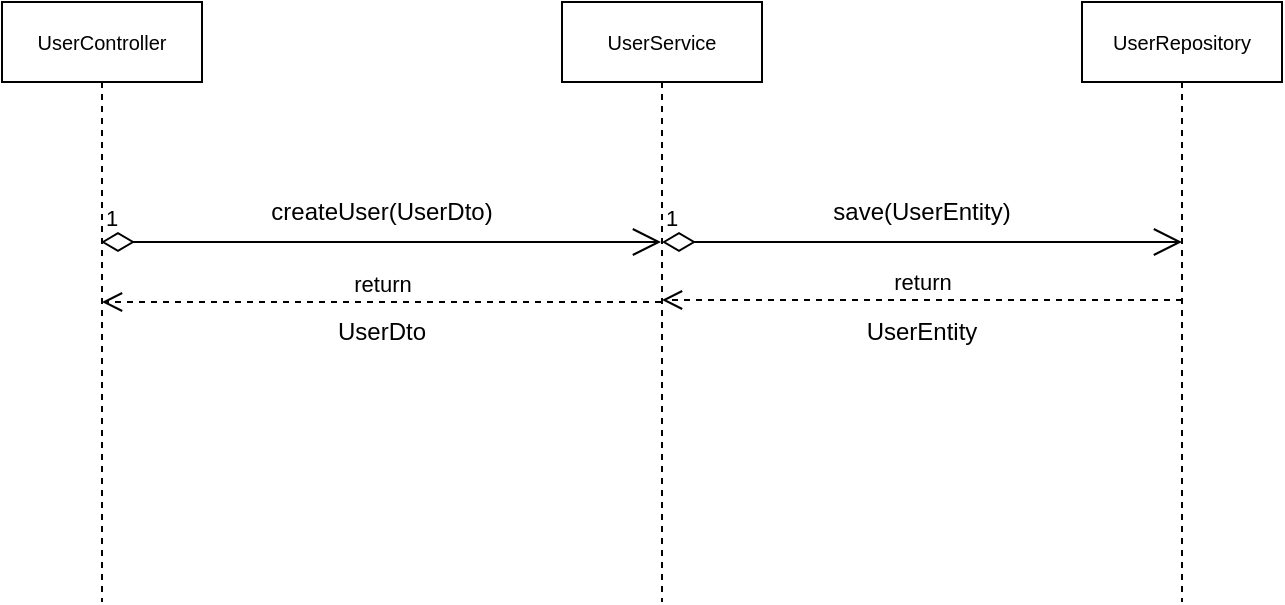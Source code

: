 <mxfile version="22.0.0" type="device">
  <diagram name="페이지-1" id="Li0wM3JvvXRPElFsxz4L">
    <mxGraphModel dx="1100" dy="976" grid="1" gridSize="10" guides="1" tooltips="1" connect="1" arrows="1" fold="1" page="1" pageScale="1" pageWidth="1654" pageHeight="2336" math="0" shadow="0">
      <root>
        <mxCell id="0" />
        <mxCell id="1" parent="0" />
        <mxCell id="TXfNH0imeDfNPN_CIn7P-1" value="UserRepository" style="shape=umlLifeline;perimeter=lifelinePerimeter;whiteSpace=wrap;html=1;container=1;dropTarget=0;collapsible=0;recursiveResize=0;outlineConnect=0;portConstraint=eastwest;newEdgeStyle={&quot;curved&quot;:0,&quot;rounded&quot;:0};fontSize=10;" vertex="1" parent="1">
          <mxGeometry x="1400" y="300" width="100" height="300" as="geometry" />
        </mxCell>
        <mxCell id="TXfNH0imeDfNPN_CIn7P-2" value="UserService" style="shape=umlLifeline;perimeter=lifelinePerimeter;whiteSpace=wrap;html=1;container=1;dropTarget=0;collapsible=0;recursiveResize=0;outlineConnect=0;portConstraint=eastwest;newEdgeStyle={&quot;curved&quot;:0,&quot;rounded&quot;:0};fontSize=10;" vertex="1" parent="1">
          <mxGeometry x="1140" y="300" width="100" height="300" as="geometry" />
        </mxCell>
        <mxCell id="TXfNH0imeDfNPN_CIn7P-3" value="UserController" style="shape=umlLifeline;perimeter=lifelinePerimeter;whiteSpace=wrap;html=1;container=1;dropTarget=0;collapsible=0;recursiveResize=0;outlineConnect=0;portConstraint=eastwest;newEdgeStyle={&quot;curved&quot;:0,&quot;rounded&quot;:0};fontSize=10;" vertex="1" parent="1">
          <mxGeometry x="860" y="300" width="100" height="300" as="geometry" />
        </mxCell>
        <mxCell id="TXfNH0imeDfNPN_CIn7P-4" value="1" style="endArrow=open;html=1;endSize=12;startArrow=diamondThin;startSize=14;startFill=0;edgeStyle=orthogonalEdgeStyle;align=left;verticalAlign=bottom;rounded=0;" edge="1" parent="1">
          <mxGeometry x="-1" y="3" relative="1" as="geometry">
            <mxPoint x="909.5" y="420" as="sourcePoint" />
            <mxPoint x="1189.5" y="420" as="targetPoint" />
            <Array as="points">
              <mxPoint x="1120" y="420" />
              <mxPoint x="1120" y="420" />
            </Array>
          </mxGeometry>
        </mxCell>
        <mxCell id="TXfNH0imeDfNPN_CIn7P-5" value="createUser(UserDto)" style="text;strokeColor=none;align=center;fillColor=none;html=1;verticalAlign=middle;whiteSpace=wrap;rounded=0;" vertex="1" parent="1">
          <mxGeometry x="1020" y="390" width="60" height="30" as="geometry" />
        </mxCell>
        <mxCell id="TXfNH0imeDfNPN_CIn7P-6" value="return" style="html=1;verticalAlign=bottom;endArrow=open;dashed=1;endSize=8;curved=0;rounded=0;" edge="1" parent="1" source="TXfNH0imeDfNPN_CIn7P-2" target="TXfNH0imeDfNPN_CIn7P-3">
          <mxGeometry relative="1" as="geometry">
            <mxPoint x="1060" y="449.5" as="sourcePoint" />
            <mxPoint x="980" y="449.5" as="targetPoint" />
          </mxGeometry>
        </mxCell>
        <mxCell id="TXfNH0imeDfNPN_CIn7P-7" value="UserDto" style="text;strokeColor=none;align=center;fillColor=none;html=1;verticalAlign=middle;whiteSpace=wrap;rounded=0;" vertex="1" parent="1">
          <mxGeometry x="1020" y="450" width="60" height="30" as="geometry" />
        </mxCell>
        <mxCell id="TXfNH0imeDfNPN_CIn7P-8" value="1" style="endArrow=open;html=1;endSize=12;startArrow=diamondThin;startSize=14;startFill=0;edgeStyle=orthogonalEdgeStyle;align=left;verticalAlign=bottom;rounded=0;" edge="1" parent="1">
          <mxGeometry x="-1" y="3" relative="1" as="geometry">
            <mxPoint x="1190" y="420" as="sourcePoint" />
            <mxPoint x="1450" y="420" as="targetPoint" />
            <Array as="points">
              <mxPoint x="1400.5" y="420" />
              <mxPoint x="1400.5" y="420" />
            </Array>
          </mxGeometry>
        </mxCell>
        <mxCell id="TXfNH0imeDfNPN_CIn7P-9" value="return" style="html=1;verticalAlign=bottom;endArrow=open;dashed=1;endSize=8;curved=0;rounded=0;" edge="1" parent="1">
          <mxGeometry relative="1" as="geometry">
            <mxPoint x="1450" y="449" as="sourcePoint" />
            <mxPoint x="1190" y="449" as="targetPoint" />
          </mxGeometry>
        </mxCell>
        <mxCell id="TXfNH0imeDfNPN_CIn7P-10" value="UserEntity" style="text;strokeColor=none;align=center;fillColor=none;html=1;verticalAlign=middle;whiteSpace=wrap;rounded=0;" vertex="1" parent="1">
          <mxGeometry x="1290" y="450" width="60" height="30" as="geometry" />
        </mxCell>
        <mxCell id="TXfNH0imeDfNPN_CIn7P-11" value="save(UserEntity)" style="text;strokeColor=none;align=center;fillColor=none;html=1;verticalAlign=middle;whiteSpace=wrap;rounded=0;" vertex="1" parent="1">
          <mxGeometry x="1290" y="390" width="60" height="30" as="geometry" />
        </mxCell>
      </root>
    </mxGraphModel>
  </diagram>
</mxfile>

